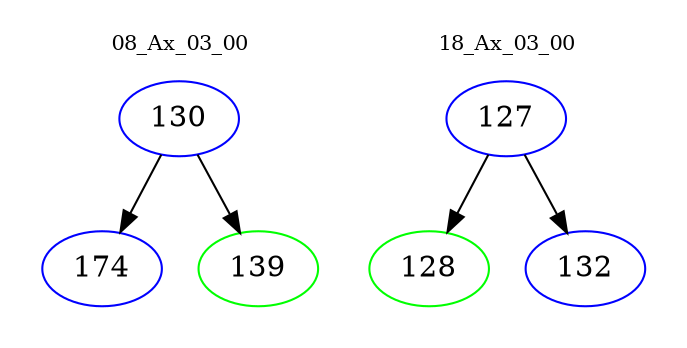 digraph{
subgraph cluster_0 {
color = white
label = "08_Ax_03_00";
fontsize=10;
T0_130 [label="130", color="blue"]
T0_130 -> T0_174 [color="black"]
T0_174 [label="174", color="blue"]
T0_130 -> T0_139 [color="black"]
T0_139 [label="139", color="green"]
}
subgraph cluster_1 {
color = white
label = "18_Ax_03_00";
fontsize=10;
T1_127 [label="127", color="blue"]
T1_127 -> T1_128 [color="black"]
T1_128 [label="128", color="green"]
T1_127 -> T1_132 [color="black"]
T1_132 [label="132", color="blue"]
}
}
